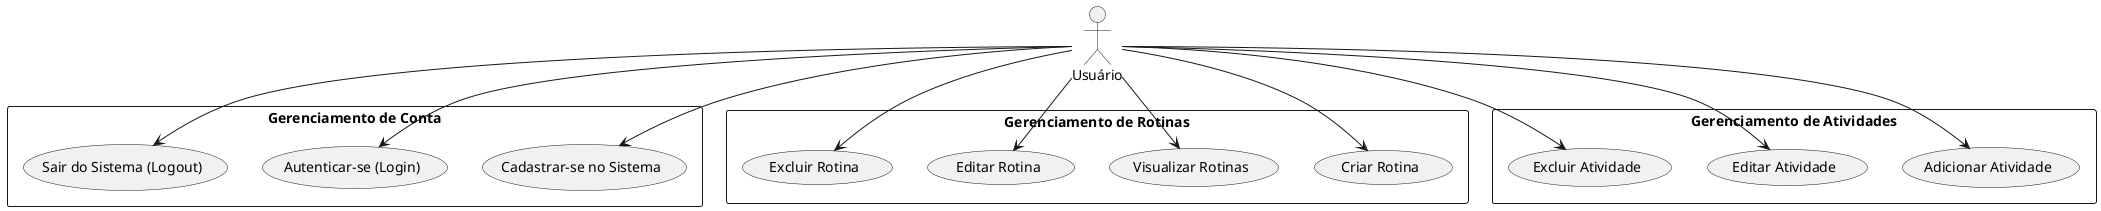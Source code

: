 @startuml

actor Usuário

rectangle "Gerenciamento de Conta" {
  usecase "Cadastrar-se no Sistema" as UC_Cadastro
  usecase "Autenticar-se (Login)" as UC_Login
  usecase "Sair do Sistema (Logout)" as UC_Logout
}

rectangle "Gerenciamento de Rotinas" {
  usecase "Criar Rotina" as UC_CriarRotina
  usecase "Visualizar Rotinas" as UC_VisualizarRotinas
  usecase "Editar Rotina" as UC_EditarRotina
  usecase "Excluir Rotina" as UC_ExcluirRotina
}

rectangle "Gerenciamento de Atividades" {
  usecase "Adicionar Atividade" as UC_AddAtividade
  usecase "Editar Atividade" as UC_EditarAtividade
  usecase "Excluir Atividade" as UC_ExcluirAtividade
}

Usuário --> UC_Cadastro
Usuário --> UC_Login
Usuário --> UC_Logout

Usuário --> UC_CriarRotina
Usuário --> UC_VisualizarRotinas
Usuário --> UC_EditarRotina
Usuário --> UC_ExcluirRotina

Usuário --> UC_AddAtividade
Usuário --> UC_EditarAtividade
Usuário --> UC_ExcluirAtividade

@enduml